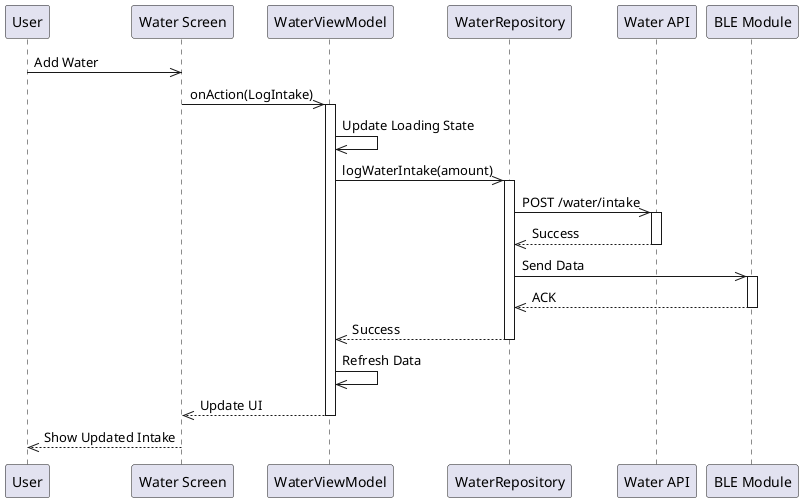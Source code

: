 '==================== 5. 물 섭취 기록 시퀀스 ====================
@startuml WaterIntake_Sequence
  participant User
  participant UI   as "Water Screen"
  participant VM   as "WaterViewModel"
  participant Repo as "WaterRepository"
  participant API  as "Water API"
  participant BLE  as "BLE Module"

  User ->> UI   : Add Water
  UI   ->> VM   : onAction(LogIntake)
  activate VM
  VM   ->> VM   : Update Loading State
  VM   ->> Repo : logWaterIntake(amount)
  activate Repo
  Repo ->> API  : POST /water/intake
  activate API
  API  -->> Repo: Success
  deactivate API
  Repo ->> BLE  : Send Data
  activate BLE
  BLE  -->> Repo: ACK
  deactivate BLE
  Repo -->> VM  : Success
  deactivate Repo
  VM   ->> VM   : Refresh Data
  VM   -->> UI  : Update UI
  deactivate VM
  UI   -->> User: Show Updated Intake
@enduml
